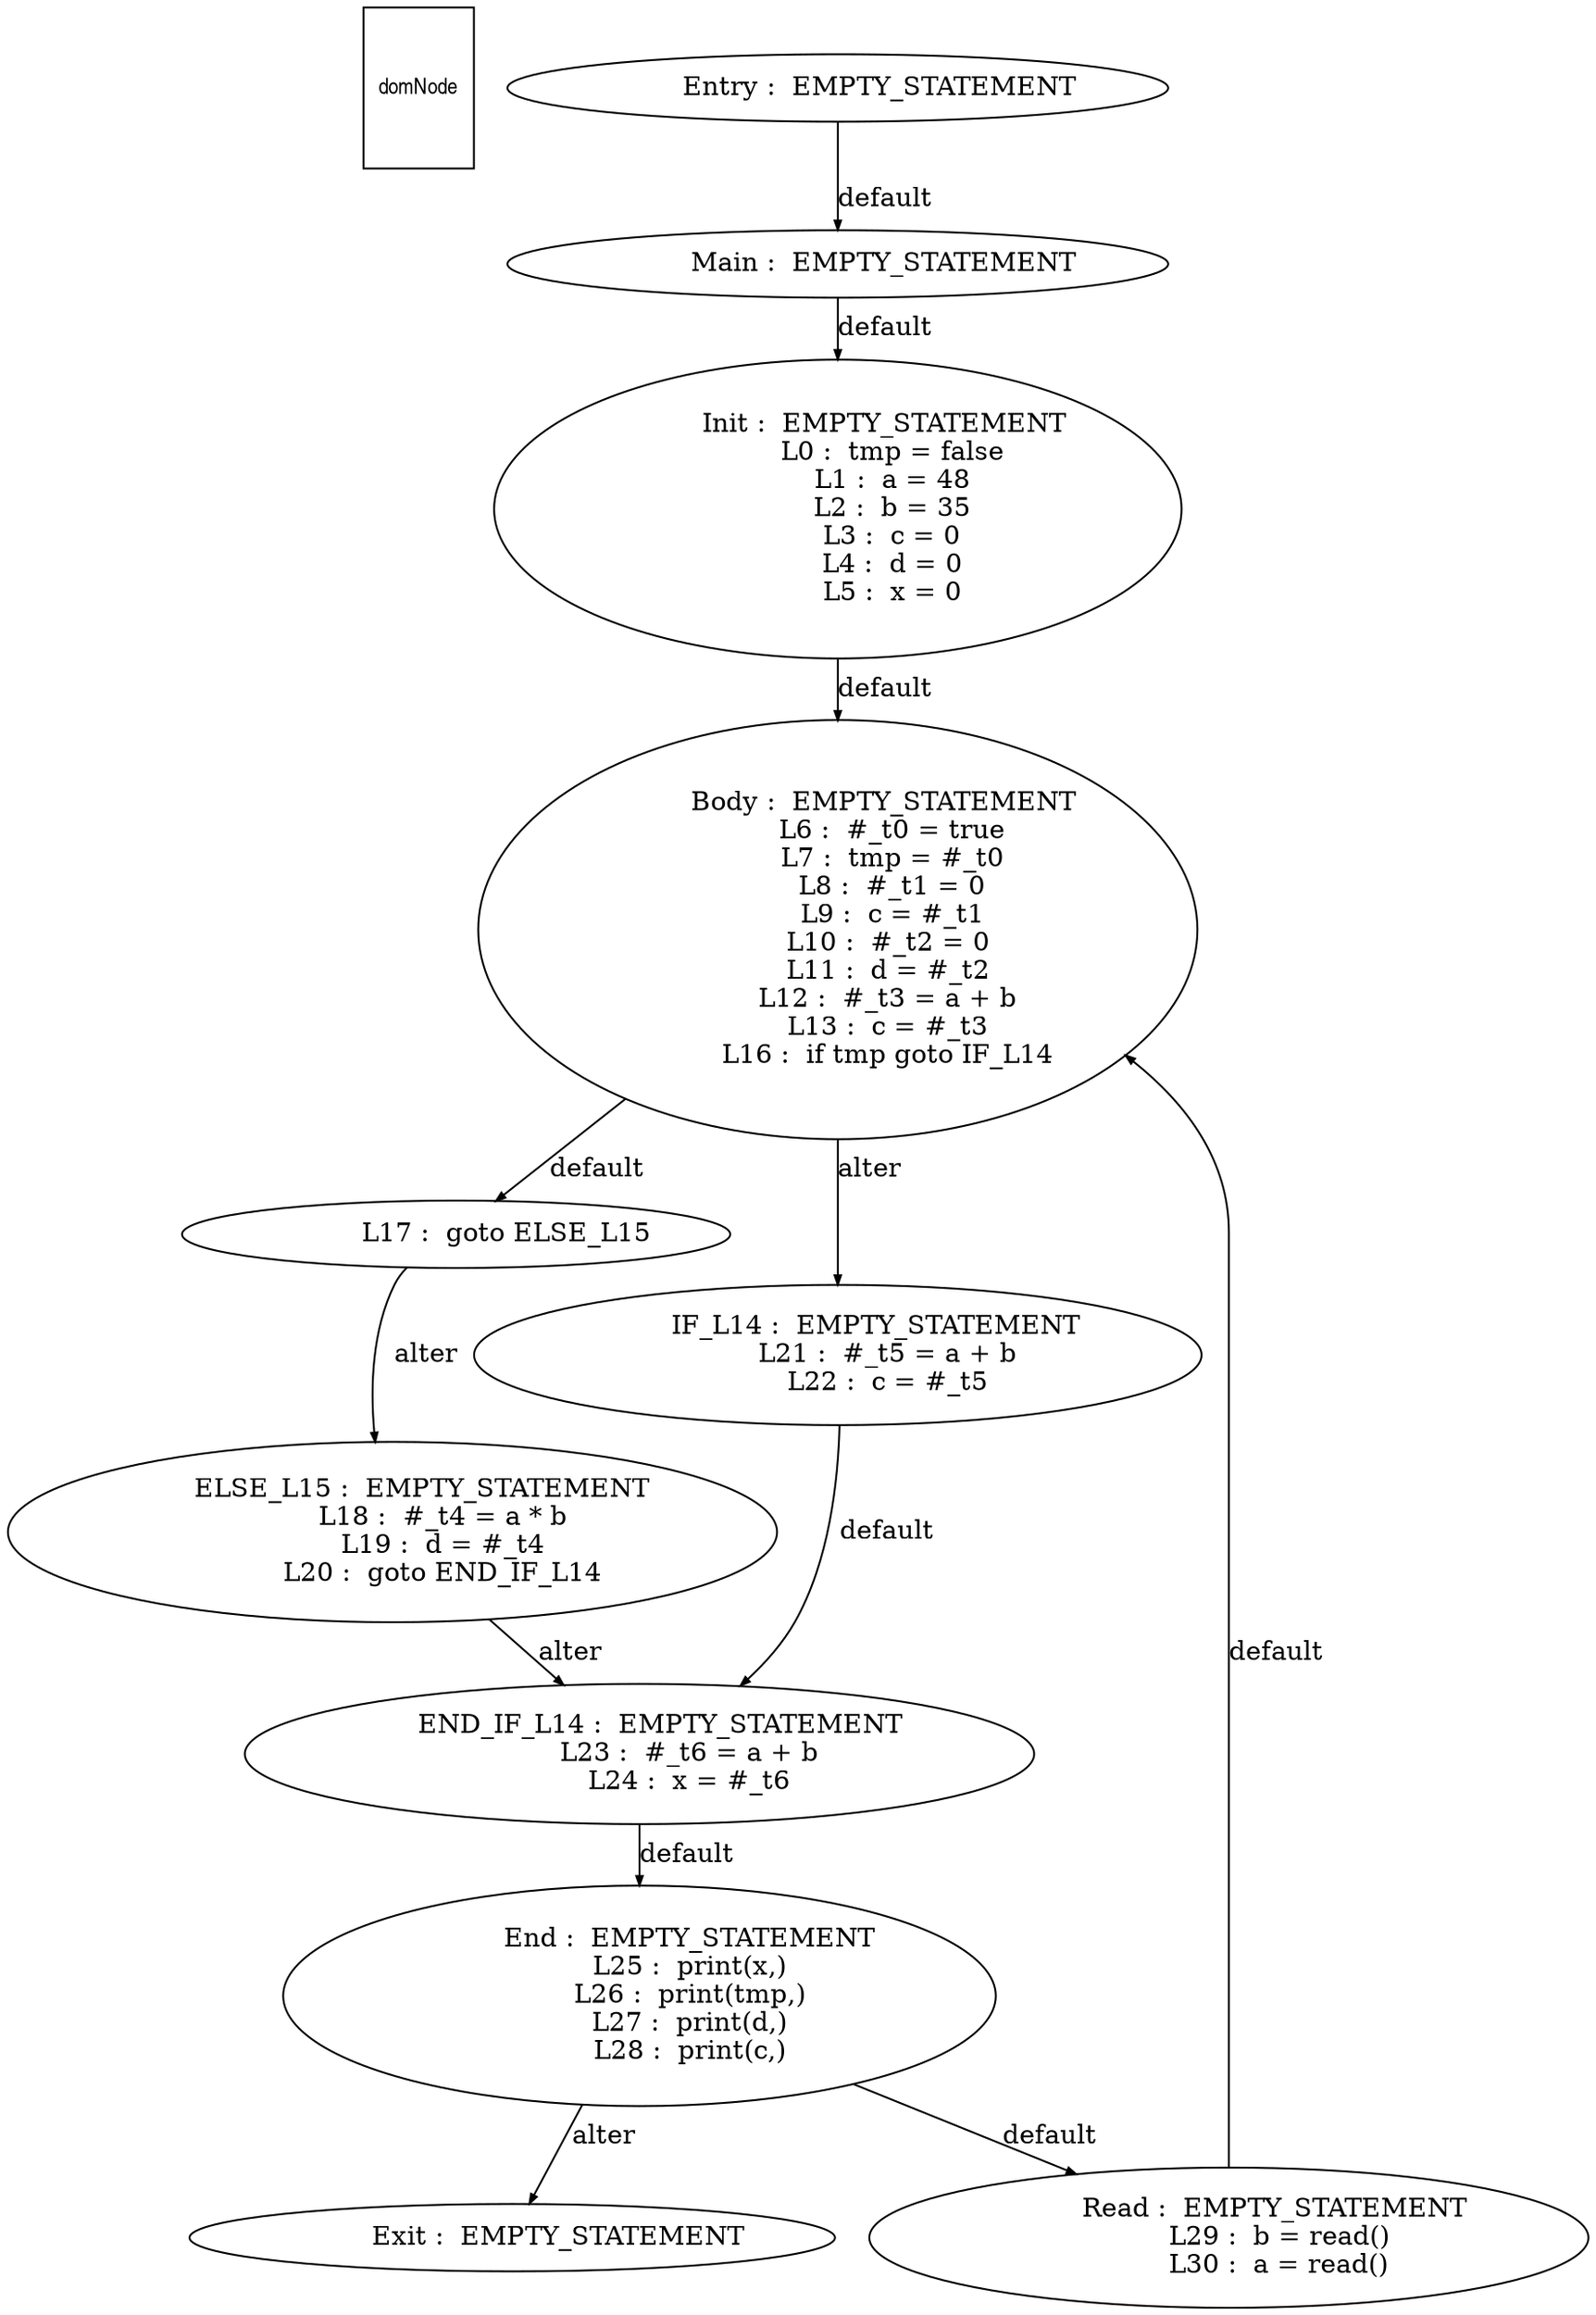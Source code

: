 digraph G {
  ranksep=.25;
  edge [arrowsize=.5]
  domNode [shape=rectangle, fontname="ArialNarrow",
        fontsize=12,  height=1.2];
  "           Main :  EMPTY_STATEMENT
"; "           Init :  EMPTY_STATEMENT
             L0 :  tmp = false
             L1 :  a = 48
             L2 :  b = 35
             L3 :  c = 0
             L4 :  d = 0
             L5 :  x = 0
"; "           Body :  EMPTY_STATEMENT
             L6 :  #_t0 = true
             L7 :  tmp = #_t0
             L8 :  #_t1 = 0
             L9 :  c = #_t1
            L10 :  #_t2 = 0
            L11 :  d = #_t2
            L12 :  #_t3 = a + b
            L13 :  c = #_t3
            L16 :  if tmp goto IF_L14
"; "            L17 :  goto ELSE_L15
"; "       ELSE_L15 :  EMPTY_STATEMENT
            L18 :  #_t4 = a * b
            L19 :  d = #_t4
            L20 :  goto END_IF_L14
"; "         IF_L14 :  EMPTY_STATEMENT
            L21 :  #_t5 = a + b
            L22 :  c = #_t5
"; "     END_IF_L14 :  EMPTY_STATEMENT
            L23 :  #_t6 = a + b
            L24 :  x = #_t6
"; "          Entry :  EMPTY_STATEMENT
"; "            End :  EMPTY_STATEMENT
            L25 :  print(x,)
            L26 :  print(tmp,)
            L27 :  print(d,)
            L28 :  print(c,)
"; "           Exit :  EMPTY_STATEMENT
"; "           Read :  EMPTY_STATEMENT
            L29 :  b = read()
            L30 :  a = read()
"; 
  "           Main :  EMPTY_STATEMENT
" -> "           Init :  EMPTY_STATEMENT
             L0 :  tmp = false
             L1 :  a = 48
             L2 :  b = 35
             L3 :  c = 0
             L4 :  d = 0
             L5 :  x = 0
"  [label="default"];
  "           Init :  EMPTY_STATEMENT
             L0 :  tmp = false
             L1 :  a = 48
             L2 :  b = 35
             L3 :  c = 0
             L4 :  d = 0
             L5 :  x = 0
" -> "           Body :  EMPTY_STATEMENT
             L6 :  #_t0 = true
             L7 :  tmp = #_t0
             L8 :  #_t1 = 0
             L9 :  c = #_t1
            L10 :  #_t2 = 0
            L11 :  d = #_t2
            L12 :  #_t3 = a + b
            L13 :  c = #_t3
            L16 :  if tmp goto IF_L14
"  [label="default"];
  "           Body :  EMPTY_STATEMENT
             L6 :  #_t0 = true
             L7 :  tmp = #_t0
             L8 :  #_t1 = 0
             L9 :  c = #_t1
            L10 :  #_t2 = 0
            L11 :  d = #_t2
            L12 :  #_t3 = a + b
            L13 :  c = #_t3
            L16 :  if tmp goto IF_L14
" -> "            L17 :  goto ELSE_L15
"  [label="default"];
  "           Body :  EMPTY_STATEMENT
             L6 :  #_t0 = true
             L7 :  tmp = #_t0
             L8 :  #_t1 = 0
             L9 :  c = #_t1
            L10 :  #_t2 = 0
            L11 :  d = #_t2
            L12 :  #_t3 = a + b
            L13 :  c = #_t3
            L16 :  if tmp goto IF_L14
" -> "         IF_L14 :  EMPTY_STATEMENT
            L21 :  #_t5 = a + b
            L22 :  c = #_t5
"  [label="alter"];
  "            L17 :  goto ELSE_L15
" -> "       ELSE_L15 :  EMPTY_STATEMENT
            L18 :  #_t4 = a * b
            L19 :  d = #_t4
            L20 :  goto END_IF_L14
"  [label="alter"];
  "       ELSE_L15 :  EMPTY_STATEMENT
            L18 :  #_t4 = a * b
            L19 :  d = #_t4
            L20 :  goto END_IF_L14
" -> "     END_IF_L14 :  EMPTY_STATEMENT
            L23 :  #_t6 = a + b
            L24 :  x = #_t6
"  [label="alter"];
  "         IF_L14 :  EMPTY_STATEMENT
            L21 :  #_t5 = a + b
            L22 :  c = #_t5
" -> "     END_IF_L14 :  EMPTY_STATEMENT
            L23 :  #_t6 = a + b
            L24 :  x = #_t6
"  [label="default"];
  "     END_IF_L14 :  EMPTY_STATEMENT
            L23 :  #_t6 = a + b
            L24 :  x = #_t6
" -> "            End :  EMPTY_STATEMENT
            L25 :  print(x,)
            L26 :  print(tmp,)
            L27 :  print(d,)
            L28 :  print(c,)
"  [label="default"];
  "          Entry :  EMPTY_STATEMENT
" -> "           Main :  EMPTY_STATEMENT
"  [label="default"];
  "            End :  EMPTY_STATEMENT
            L25 :  print(x,)
            L26 :  print(tmp,)
            L27 :  print(d,)
            L28 :  print(c,)
" -> "           Read :  EMPTY_STATEMENT
            L29 :  b = read()
            L30 :  a = read()
"  [label="default"];
  "            End :  EMPTY_STATEMENT
            L25 :  print(x,)
            L26 :  print(tmp,)
            L27 :  print(d,)
            L28 :  print(c,)
" -> "           Exit :  EMPTY_STATEMENT
"  [label="alter"];
  "           Read :  EMPTY_STATEMENT
            L29 :  b = read()
            L30 :  a = read()
" -> "           Body :  EMPTY_STATEMENT
             L6 :  #_t0 = true
             L7 :  tmp = #_t0
             L8 :  #_t1 = 0
             L9 :  c = #_t1
            L10 :  #_t2 = 0
            L11 :  d = #_t2
            L12 :  #_t3 = a + b
            L13 :  c = #_t3
            L16 :  if tmp goto IF_L14
"  [label="default"];
}
